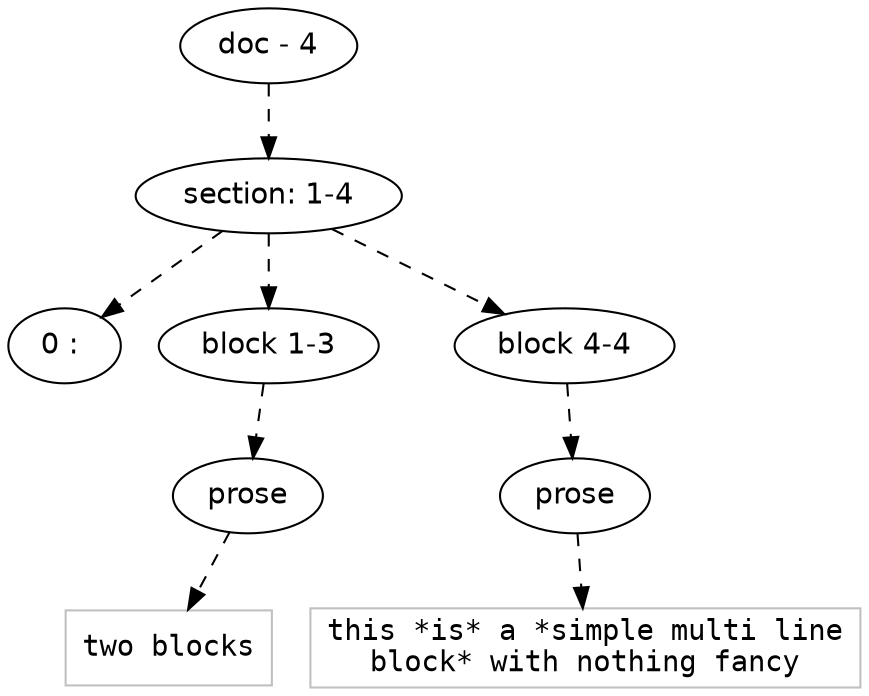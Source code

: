 digraph hierarchy {

node [fontname=Helvetica]
edge [style=dashed]

doc_0 [label="doc - 4"]


doc_0 -> { section_1}
{rank=same; section_1}

section_1 [label="section: 1-4"]


section_1 -> { header_2 block_3 block_4}
{rank=same; header_2 block_3 block_4}

header_2 [label="0 : "]

block_3 [label="block 1-3"]

block_4 [label="block 4-4"]


block_3 -> { prose_5}
{rank=same; prose_5}

prose_5 [label="prose"]


prose_5 -> leaf_6
leaf_6  [color=Gray,shape=rectangle,fontname=Inconsolata,label="two blocks
"]
block_4 -> { prose_7}
{rank=same; prose_7}

prose_7 [label="prose"]


prose_7 -> leaf_8
leaf_8  [color=Gray,shape=rectangle,fontname=Inconsolata,label="this *is* a *simple multi line
block* with nothing fancy"]

}
